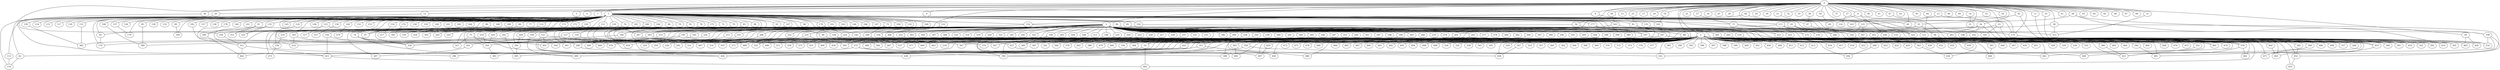 
graph graphname {
    0 -- 1
0 -- 2
0 -- 3
0 -- 4
0 -- 5
0 -- 6
0 -- 7
0 -- 8
0 -- 9
0 -- 10
0 -- 11
0 -- 12
0 -- 13
0 -- 14
0 -- 15
0 -- 16
0 -- 17
0 -- 18
0 -- 19
0 -- 20
0 -- 21
0 -- 22
0 -- 23
0 -- 24
0 -- 25
0 -- 26
0 -- 27
0 -- 28
0 -- 29
0 -- 30
0 -- 31
0 -- 32
0 -- 33
0 -- 34
0 -- 35
0 -- 36
0 -- 37
0 -- 38
0 -- 39
0 -- 40
0 -- 41
0 -- 42
0 -- 43
0 -- 44
0 -- 45
0 -- 46
0 -- 47
0 -- 48
0 -- 49
0 -- 50
0 -- 51
0 -- 52
0 -- 53
0 -- 54
0 -- 55
0 -- 56
0 -- 57
0 -- 58
0 -- 59
0 -- 60
0 -- 61
0 -- 62
0 -- 63
0 -- 64
0 -- 65
0 -- 66
0 -- 67
0 -- 68
0 -- 175
0 -- 283
1 -- 69
1 -- 70
1 -- 71
1 -- 72
1 -- 73
1 -- 74
1 -- 75
1 -- 76
1 -- 77
1 -- 78
1 -- 79
1 -- 80
1 -- 81
1 -- 82
1 -- 83
1 -- 84
1 -- 85
1 -- 86
1 -- 87
1 -- 88
1 -- 89
1 -- 90
1 -- 91
1 -- 92
1 -- 93
1 -- 94
1 -- 95
1 -- 96
1 -- 97
1 -- 98
1 -- 99
1 -- 100
1 -- 101
1 -- 102
1 -- 103
1 -- 104
1 -- 105
1 -- 106
1 -- 107
1 -- 108
1 -- 109
1 -- 110
1 -- 111
1 -- 112
1 -- 113
1 -- 114
1 -- 115
1 -- 116
1 -- 117
1 -- 118
1 -- 119
1 -- 120
1 -- 121
1 -- 122
1 -- 123
1 -- 124
1 -- 125
1 -- 126
1 -- 127
1 -- 128
1 -- 129
1 -- 130
1 -- 131
1 -- 132
1 -- 133
1 -- 134
1 -- 135
1 -- 136
1 -- 137
1 -- 138
1 -- 139
1 -- 140
1 -- 141
1 -- 142
1 -- 143
1 -- 144
1 -- 145
1 -- 146
1 -- 147
1 -- 148
1 -- 149
1 -- 150
1 -- 151
1 -- 152
1 -- 153
1 -- 154
1 -- 155
1 -- 156
1 -- 157
1 -- 158
1 -- 159
1 -- 160
1 -- 161
1 -- 162
1 -- 163
1 -- 164
1 -- 165
1 -- 166
1 -- 167
1 -- 168
1 -- 169
1 -- 170
1 -- 171
1 -- 172
1 -- 173
1 -- 174
1 -- 175
1 -- 176
1 -- 177
1 -- 178
1 -- 179
1 -- 180
1 -- 181
1 -- 182
1 -- 183
1 -- 184
2 -- 185
2 -- 186
2 -- 187
2 -- 188
2 -- 189
2 -- 190
2 -- 191
2 -- 192
2 -- 193
2 -- 194
2 -- 195
2 -- 196
2 -- 197
2 -- 198
2 -- 199
2 -- 200
2 -- 201
2 -- 202
2 -- 203
2 -- 204
2 -- 205
2 -- 206
2 -- 207
2 -- 208
2 -- 209
2 -- 210
2 -- 211
2 -- 212
2 -- 213
2 -- 214
2 -- 215
2 -- 216
2 -- 217
2 -- 218
2 -- 219
2 -- 220
2 -- 221
2 -- 222
2 -- 223
2 -- 224
2 -- 225
2 -- 226
2 -- 227
2 -- 228
2 -- 229
2 -- 230
2 -- 231
2 -- 232
2 -- 233
2 -- 234
2 -- 235
2 -- 236
2 -- 237
2 -- 238
2 -- 239
2 -- 240
2 -- 241
2 -- 242
2 -- 243
2 -- 244
2 -- 245
2 -- 246
2 -- 247
2 -- 248
2 -- 249
2 -- 250
2 -- 251
2 -- 252
2 -- 253
2 -- 254
2 -- 255
2 -- 256
2 -- 257
2 -- 258
2 -- 259
2 -- 260
2 -- 261
2 -- 262
2 -- 263
2 -- 264
2 -- 265
2 -- 266
2 -- 267
2 -- 268
2 -- 269
2 -- 270
2 -- 271
2 -- 272
2 -- 273
2 -- 274
2 -- 275
2 -- 276
2 -- 277
2 -- 278
2 -- 279
2 -- 280
2 -- 281
2 -- 282
2 -- 283
2 -- 284
2 -- 285
2 -- 286
2 -- 287
2 -- 288
2 -- 289
2 -- 290
2 -- 291
2 -- 292
2 -- 293
2 -- 294
2 -- 295
2 -- 296
2 -- 297
2 -- 298
2 -- 299
2 -- 300
2 -- 301
2 -- 302
2 -- 303
2 -- 304
2 -- 305
2 -- 306
2 -- 307
2 -- 308
2 -- 309
2 -- 310
2 -- 311
2 -- 312
2 -- 313
2 -- 314
2 -- 315
2 -- 316
2 -- 317
2 -- 318
2 -- 319
2 -- 320
2 -- 321
2 -- 322
2 -- 323
2 -- 324
2 -- 325
2 -- 326
2 -- 327
3 -- 328
3 -- 329
3 -- 330
3 -- 331
3 -- 332
3 -- 333
3 -- 334
3 -- 335
3 -- 336
3 -- 337
3 -- 338
3 -- 339
3 -- 340
3 -- 341
3 -- 342
3 -- 343
3 -- 344
3 -- 345
3 -- 346
3 -- 347
3 -- 348
3 -- 349
3 -- 350
3 -- 351
3 -- 352
3 -- 353
3 -- 354
3 -- 355
3 -- 356
3 -- 357
3 -- 358
3 -- 359
3 -- 360
3 -- 361
3 -- 362
3 -- 363
3 -- 364
3 -- 365
3 -- 366
3 -- 367
3 -- 368
3 -- 369
3 -- 370
3 -- 371
3 -- 372
3 -- 373
3 -- 374
3 -- 375
3 -- 376
3 -- 377
3 -- 378
3 -- 379
3 -- 380
3 -- 381
3 -- 382
3 -- 383
3 -- 384
3 -- 385
3 -- 386
3 -- 387
3 -- 388
3 -- 389
3 -- 390
3 -- 391
3 -- 392
3 -- 393
3 -- 394
3 -- 395
3 -- 396
3 -- 397
3 -- 398
3 -- 399
3 -- 400
3 -- 401
3 -- 402
3 -- 403
3 -- 404
3 -- 405
3 -- 406
3 -- 407
3 -- 408
3 -- 409
3 -- 410
3 -- 411
3 -- 412
3 -- 413
3 -- 414
3 -- 415
3 -- 416
3 -- 417
3 -- 418
3 -- 419
3 -- 420
3 -- 421
3 -- 422
3 -- 423
3 -- 424
3 -- 425
3 -- 426
3 -- 427
3 -- 428
3 -- 429
3 -- 430
3 -- 431
3 -- 432
3 -- 433
3 -- 434
3 -- 435
3 -- 436
3 -- 437
3 -- 438
3 -- 439
3 -- 440
3 -- 441
3 -- 442
3 -- 443
3 -- 444
3 -- 445
3 -- 446
3 -- 447
3 -- 448
3 -- 449
3 -- 450
3 -- 451
3 -- 452
3 -- 453
3 -- 454
3 -- 455
3 -- 456
3 -- 457
3 -- 458
3 -- 459
3 -- 460
3 -- 461
3 -- 462
3 -- 463
3 -- 464
3 -- 465
3 -- 466
3 -- 467
3 -- 468
3 -- 469
3 -- 470
3 -- 471
3 -- 472
3 -- 473
3 -- 474
3 -- 475
3 -- 476
3 -- 477
3 -- 478
3 -- 479
3 -- 480
3 -- 481
3 -- 482
3 -- 483
3 -- 484
3 -- 485
3 -- 486
3 -- 487
3 -- 488
3 -- 489
3 -- 490
3 -- 491
3 -- 492
3 -- 493
3 -- 494
3 -- 495
3 -- 496
3 -- 497
3 -- 498
3 -- 499
3 -- 53
4 -- 212
4 -- 134
8 -- 419
8 -- 230
8 -- 111
10 -- 301
11 -- 392
12 -- 97
13 -- 175
13 -- 143
14 -- 31
16 -- 474
16 -- 276
19 -- 165
20 -- 258
21 -- 206
23 -- 81
27 -- 71
28 -- 35
28 -- 194
28 -- 410
34 -- 102
34 -- 391
34 -- 263
34 -- 248
35 -- 255
35 -- 94
36 -- 415
38 -- 336
38 -- 313
38 -- 465
39 -- 87
42 -- 332
42 -- 125
44 -- 312
46 -- 60
46 -- 189
47 -- 453
50 -- 69
51 -- 313
53 -- 62
53 -- 482
55 -- 105
55 -- 232
55 -- 196
56 -- 346
56 -- 97
57 -- 116
57 -- 325
58 -- 163
59 -- 420
59 -- 403
62 -- 119
71 -- 378
71 -- 223
73 -- 249
73 -- 358
73 -- 275
74 -- 499
74 -- 394
74 -- 358
75 -- 356
75 -- 476
75 -- 469
75 -- 327
76 -- 489
78 -- 371
79 -- 339
81 -- 394
81 -- 281
82 -- 336
83 -- 375
84 -- 316
85 -- 389
86 -- 97
87 -- 363
88 -- 363
88 -- 384
89 -- 366
89 -- 388
91 -- 315
91 -- 95
92 -- 248
94 -- 337
94 -- 284
95 -- 174
96 -- 269
99 -- 149
100 -- 234
104 -- 467
104 -- 437
108 -- 389
111 -- 272
111 -- 325
111 -- 205
112 -- 254
113 -- 119
120 -- 267
120 -- 243
121 -- 454
121 -- 436
121 -- 405
122 -- 266
123 -- 142
123 -- 311
123 -- 317
124 -- 356
125 -- 326
125 -- 297
127 -- 497
127 -- 174
128 -- 248
128 -- 302
129 -- 407
129 -- 331
131 -- 382
133 -- 432
134 -- 189
134 -- 258
135 -- 200
135 -- 322
136 -- 257
139 -- 382
142 -- 367
144 -- 279
146 -- 295
147 -- 166
150 -- 155
150 -- 221
151 -- 355
154 -- 217
155 -- 471
156 -- 415
156 -- 361
157 -- 179
163 -- 436
163 -- 175
166 -- 436
167 -- 248
167 -- 378
170 -- 225
173 -- 283
175 -- 301
176 -- 305
177 -- 394
177 -- 197
178 -- 414
180 -- 448
180 -- 242
182 -- 405
183 -- 354
183 -- 414
185 -- 436
189 -- 460
189 -- 336
190 -- 349
190 -- 271
194 -- 442
194 -- 452
194 -- 232
195 -- 209
195 -- 434
195 -- 201
197 -- 288
197 -- 323
198 -- 387
199 -- 499
200 -- 462
201 -- 207
202 -- 495
205 -- 218
210 -- 395
210 -- 314
211 -- 259
214 -- 342
215 -- 248
216 -- 236
219 -- 356
225 -- 405
225 -- 477
225 -- 449
226 -- 229
230 -- 441
234 -- 457
235 -- 341
236 -- 273
237 -- 344
238 -- 445
245 -- 367
245 -- 428
248 -- 438
249 -- 443
249 -- 374
250 -- 386
251 -- 256
252 -- 443
255 -- 408
258 -- 311
262 -- 474
262 -- 481
263 -- 346
264 -- 292
266 -- 427
266 -- 395
267 -- 431
269 -- 379
269 -- 275
272 -- 309
275 -- 348
275 -- 296
275 -- 442
281 -- 348
281 -- 352
283 -- 358
283 -- 409
285 -- 479
286 -- 295
288 -- 456
292 -- 495
306 -- 483
309 -- 440
311 -- 415
311 -- 462
324 -- 356
326 -- 486
340 -- 441
342 -- 452
347 -- 428
351 -- 499
351 -- 488
352 -- 421
356 -- 383
359 -- 432
359 -- 394
363 -- 426
365 -- 483
378 -- 421
378 -- 461
380 -- 421
381 -- 444
402 -- 465
415 -- 482
425 -- 436
427 -- 458
452 -- 455
453 -- 471
459 -- 497

}
